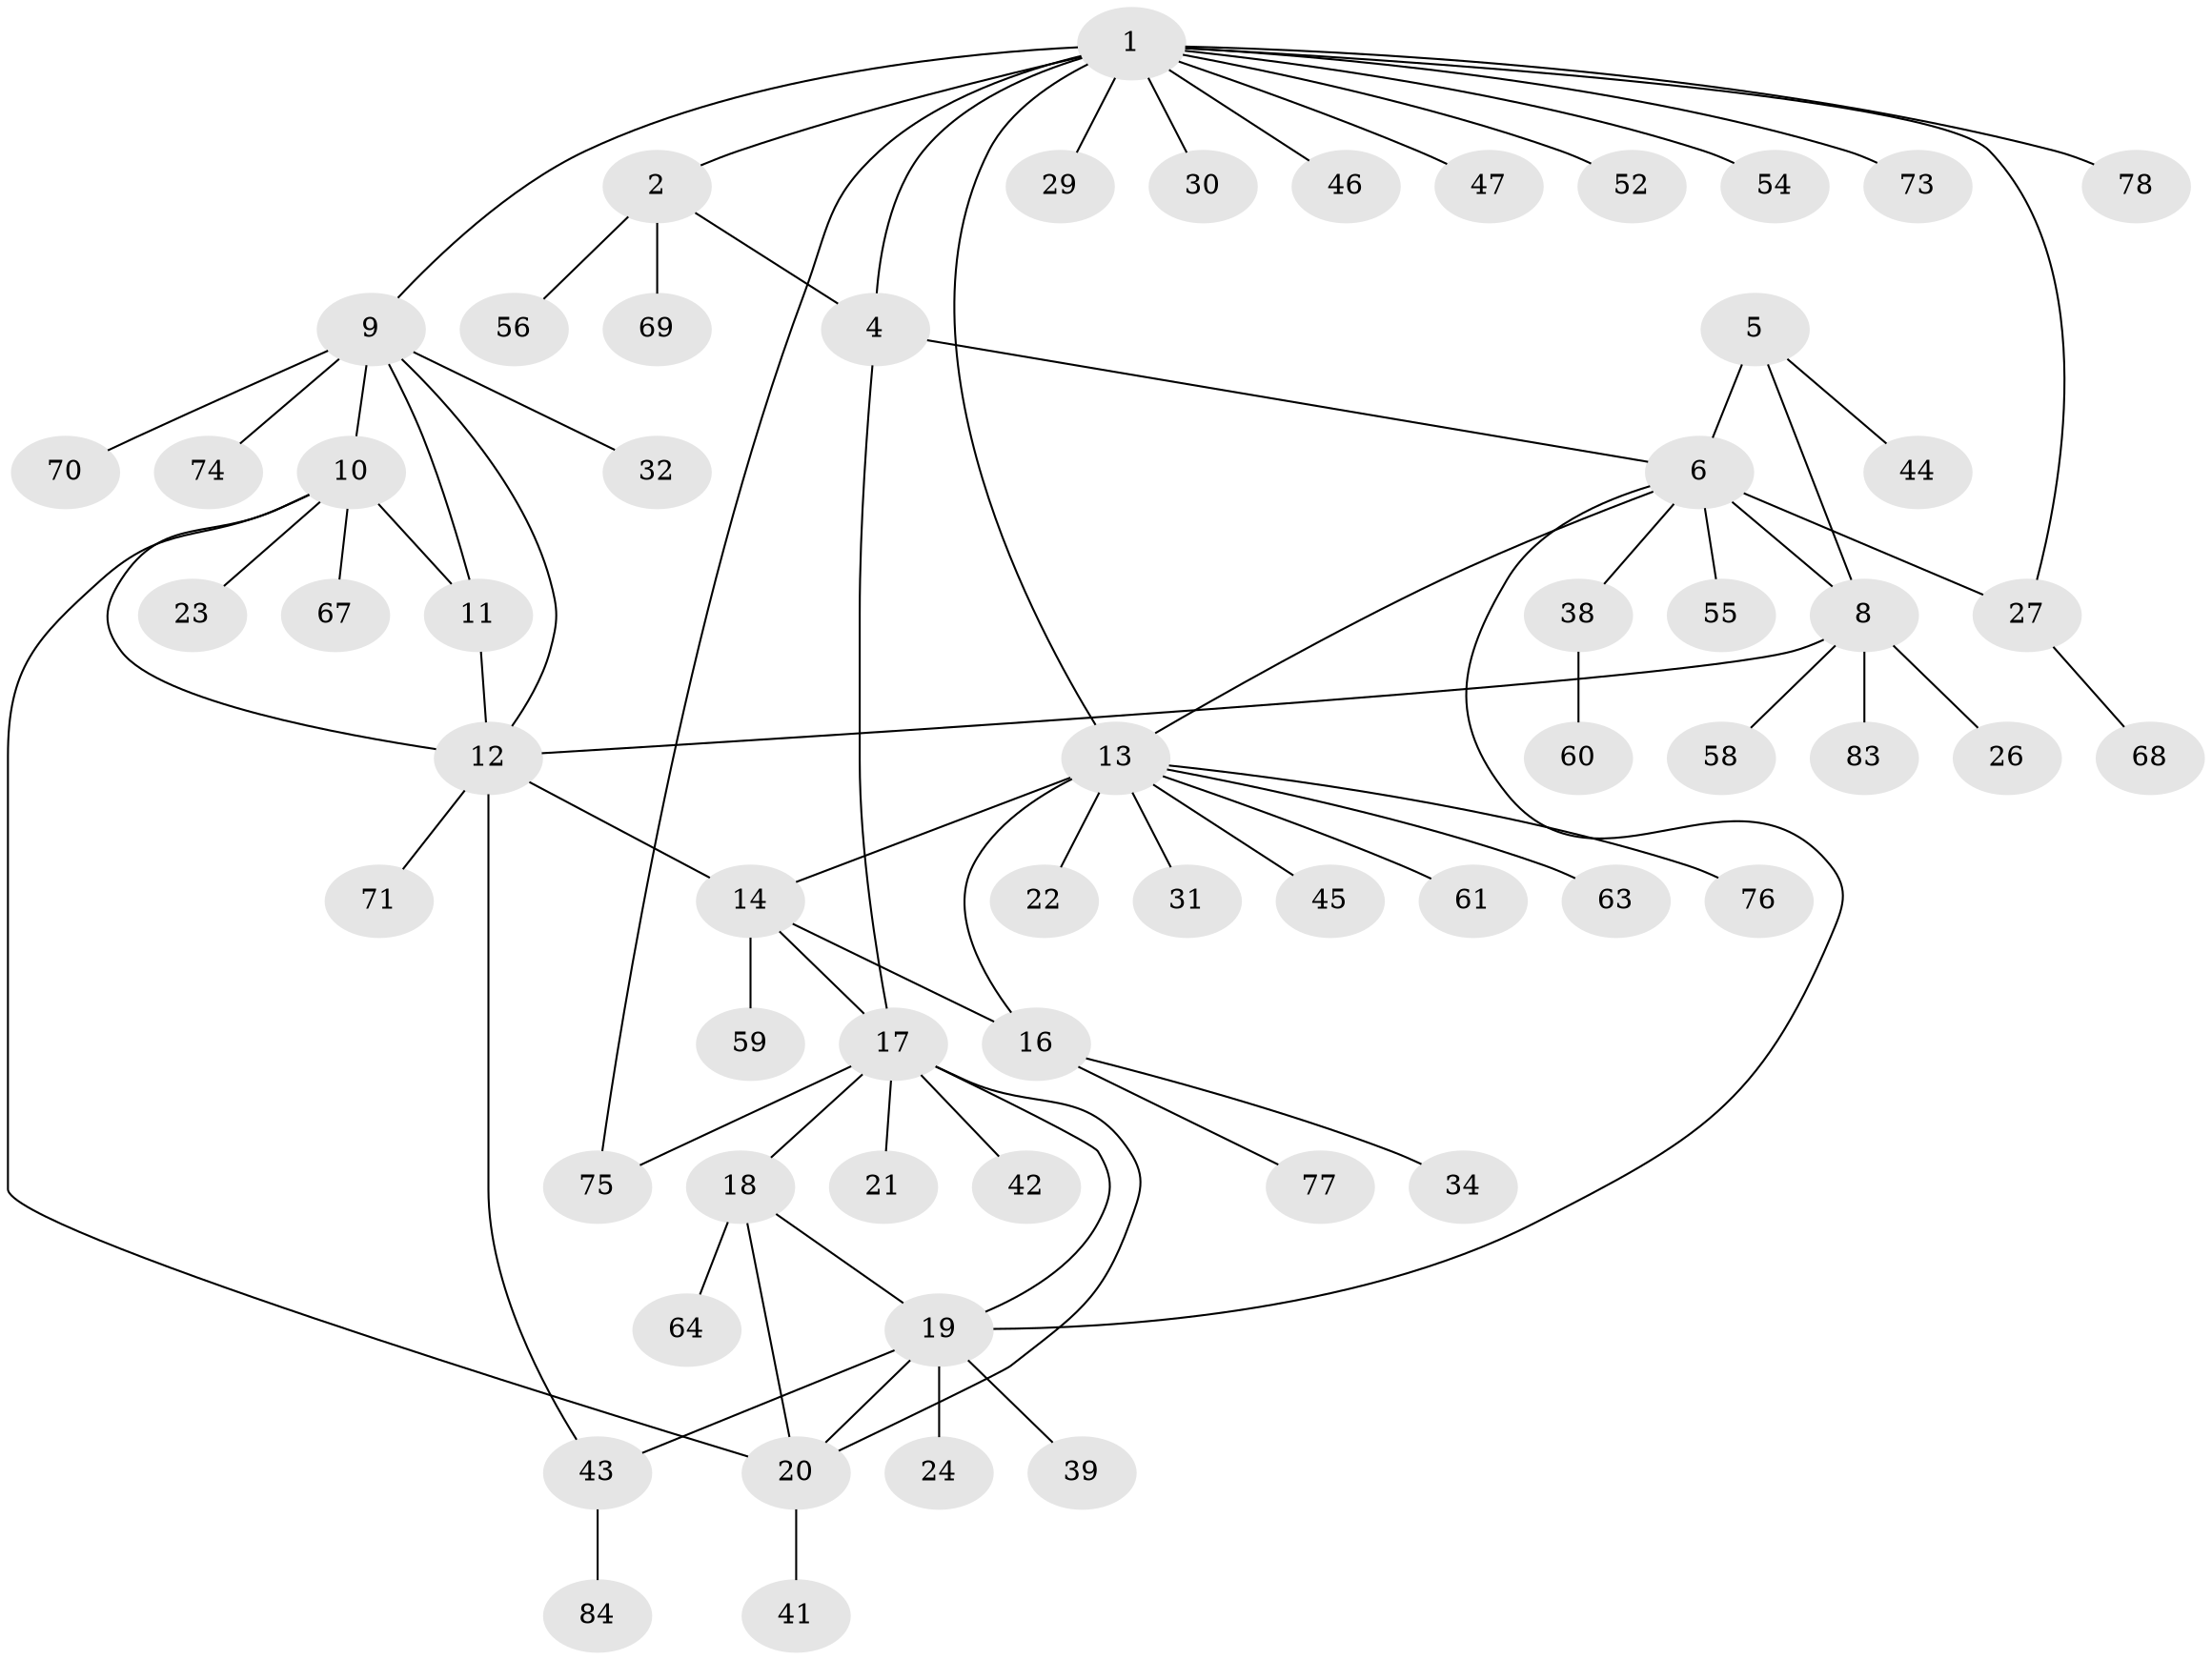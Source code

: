 // original degree distribution, {11: 0.011904761904761904, 5: 0.05952380952380952, 7: 0.023809523809523808, 6: 0.05952380952380952, 8: 0.05952380952380952, 3: 0.047619047619047616, 9: 0.011904761904761904, 1: 0.5833333333333334, 2: 0.14285714285714285}
// Generated by graph-tools (version 1.1) at 2025/42/03/06/25 10:42:09]
// undirected, 60 vertices, 77 edges
graph export_dot {
graph [start="1"]
  node [color=gray90,style=filled];
  1 [super="+3"];
  2 [super="+25"];
  4;
  5 [super="+28"];
  6 [super="+7"];
  8 [super="+81"];
  9 [super="+72"];
  10 [super="+49"];
  11;
  12 [super="+51"];
  13 [super="+15"];
  14 [super="+37"];
  16 [super="+65"];
  17 [super="+36"];
  18 [super="+50"];
  19 [super="+33"];
  20;
  21;
  22;
  23;
  24;
  26;
  27 [super="+35"];
  29;
  30;
  31;
  32 [super="+40"];
  34 [super="+53"];
  38 [super="+57"];
  39;
  41;
  42;
  43 [super="+48"];
  44 [super="+66"];
  45;
  46;
  47;
  52;
  54;
  55;
  56;
  58;
  59;
  60 [super="+62"];
  61;
  63;
  64;
  67;
  68;
  69;
  70;
  71;
  73;
  74 [super="+80"];
  75 [super="+82"];
  76;
  77 [super="+79"];
  78;
  83;
  84;
  1 -- 2 [weight=2];
  1 -- 4 [weight=2];
  1 -- 9;
  1 -- 13;
  1 -- 27;
  1 -- 30;
  1 -- 52;
  1 -- 54;
  1 -- 73;
  1 -- 75;
  1 -- 46;
  1 -- 29;
  1 -- 78;
  1 -- 47;
  2 -- 4;
  2 -- 56;
  2 -- 69;
  4 -- 6;
  4 -- 17;
  5 -- 6 [weight=2];
  5 -- 8;
  5 -- 44;
  6 -- 8 [weight=2];
  6 -- 55;
  6 -- 13;
  6 -- 19;
  6 -- 38;
  6 -- 27;
  8 -- 12;
  8 -- 26;
  8 -- 58;
  8 -- 83;
  9 -- 10;
  9 -- 11;
  9 -- 12;
  9 -- 32;
  9 -- 70;
  9 -- 74;
  10 -- 11;
  10 -- 12;
  10 -- 20;
  10 -- 23;
  10 -- 67;
  11 -- 12;
  12 -- 14;
  12 -- 71;
  12 -- 43;
  13 -- 14 [weight=2];
  13 -- 16 [weight=2];
  13 -- 31;
  13 -- 76;
  13 -- 45;
  13 -- 22;
  13 -- 61;
  13 -- 63;
  14 -- 16;
  14 -- 17;
  14 -- 59;
  16 -- 34;
  16 -- 77;
  17 -- 18;
  17 -- 19;
  17 -- 20;
  17 -- 21;
  17 -- 42;
  17 -- 75;
  18 -- 19;
  18 -- 20;
  18 -- 64;
  19 -- 20;
  19 -- 24;
  19 -- 39;
  19 -- 43;
  20 -- 41;
  27 -- 68;
  38 -- 60;
  43 -- 84;
}
